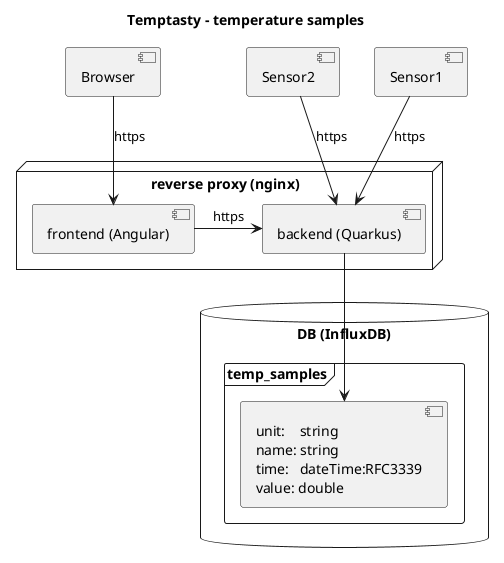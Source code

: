 @startuml
title Temptasty - temperature samples

  database "DB (InfluxDB)" {
    frame "temp_samples" {
      component comp1 [
        unit:    string
        name: string
        time:   dateTime:RFC3339
        value: double
      ]
    }
  }
  node "reverse proxy (nginx)" {
    [backend (Quarkus)] as backend
    [frontend (Angular)] as frontend
    frontend -> backend : https
  }

  [Browser] --> frontend : https
  [backend] --> comp1
  [Sensor2] --> backend : https
  [Sensor1] --> backend : https

@enduml
